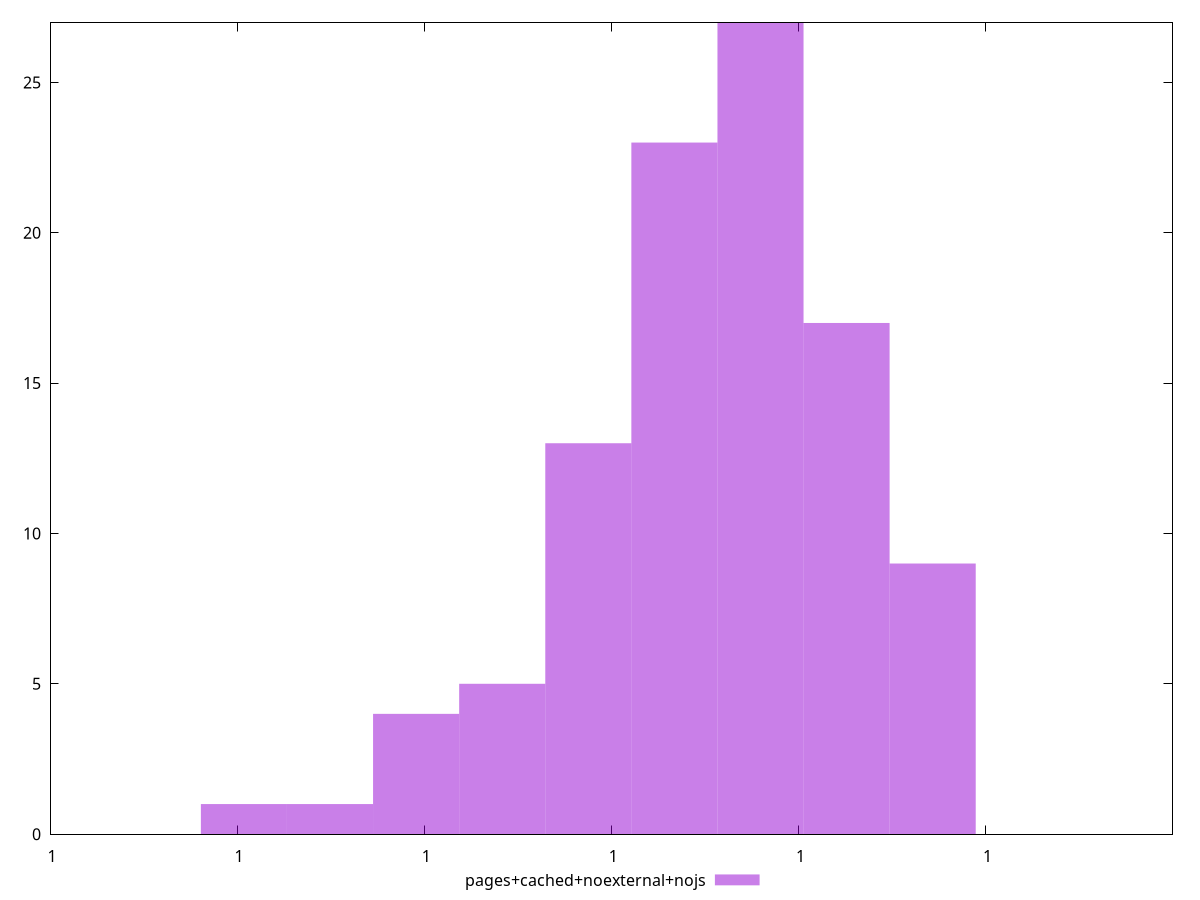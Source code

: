 $_pagesCachedNoexternalNojs <<EOF
0.9999999999993989 27
0.999999999999629 17
0.9999999999984784 4
0.9999999999989387 13
0.9999999999991688 23
0.9999999999987086 5
0.9999999999982484 1
0.9999999999980183 1
0.9999999999998591 9
EOF
set key outside below
set terminal pngcairo
set output "report_00004_2020-11-02T20-21-41.718Z/bootup-time/pages+cached+noexternal+nojs//hist.png"
set yrange [0:27]
set boxwidth 2.3009748817572004e-13
set style fill transparent solid 0.5 noborder
plot $_pagesCachedNoexternalNojs title "pages+cached+noexternal+nojs" with boxes ,